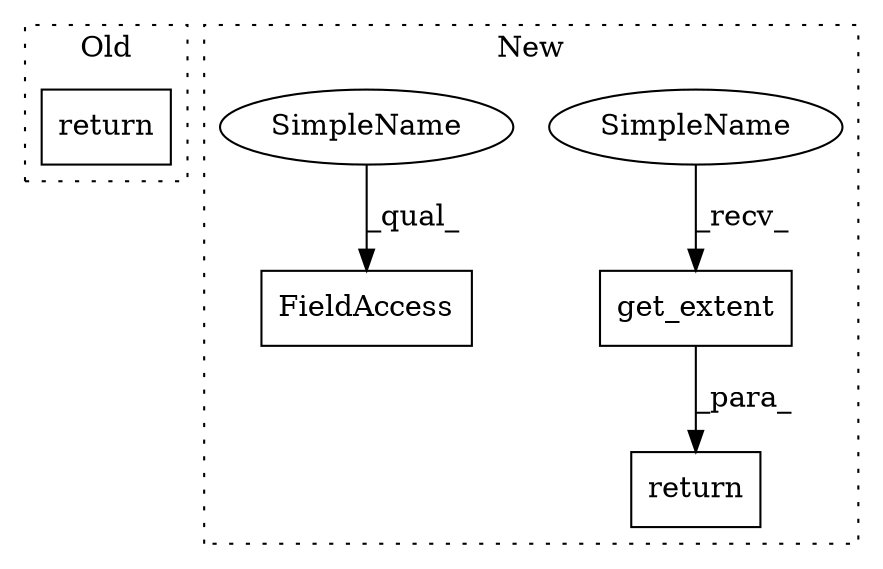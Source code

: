 digraph G {
subgraph cluster0 {
1 [label="return" a="41" s="5893" l="7" shape="box"];
label = "Old";
style="dotted";
}
subgraph cluster1 {
2 [label="get_extent" a="32" s="6890" l="12" shape="box"];
3 [label="return" a="41" s="6927" l="7" shape="box"];
4 [label="FieldAccess" a="22" s="6832" l="16" shape="box"];
5 [label="SimpleName" a="42" s="6885" l="4" shape="ellipse"];
6 [label="SimpleName" a="42" s="6832" l="4" shape="ellipse"];
label = "New";
style="dotted";
}
2 -> 3 [label="_para_"];
5 -> 2 [label="_recv_"];
6 -> 4 [label="_qual_"];
}